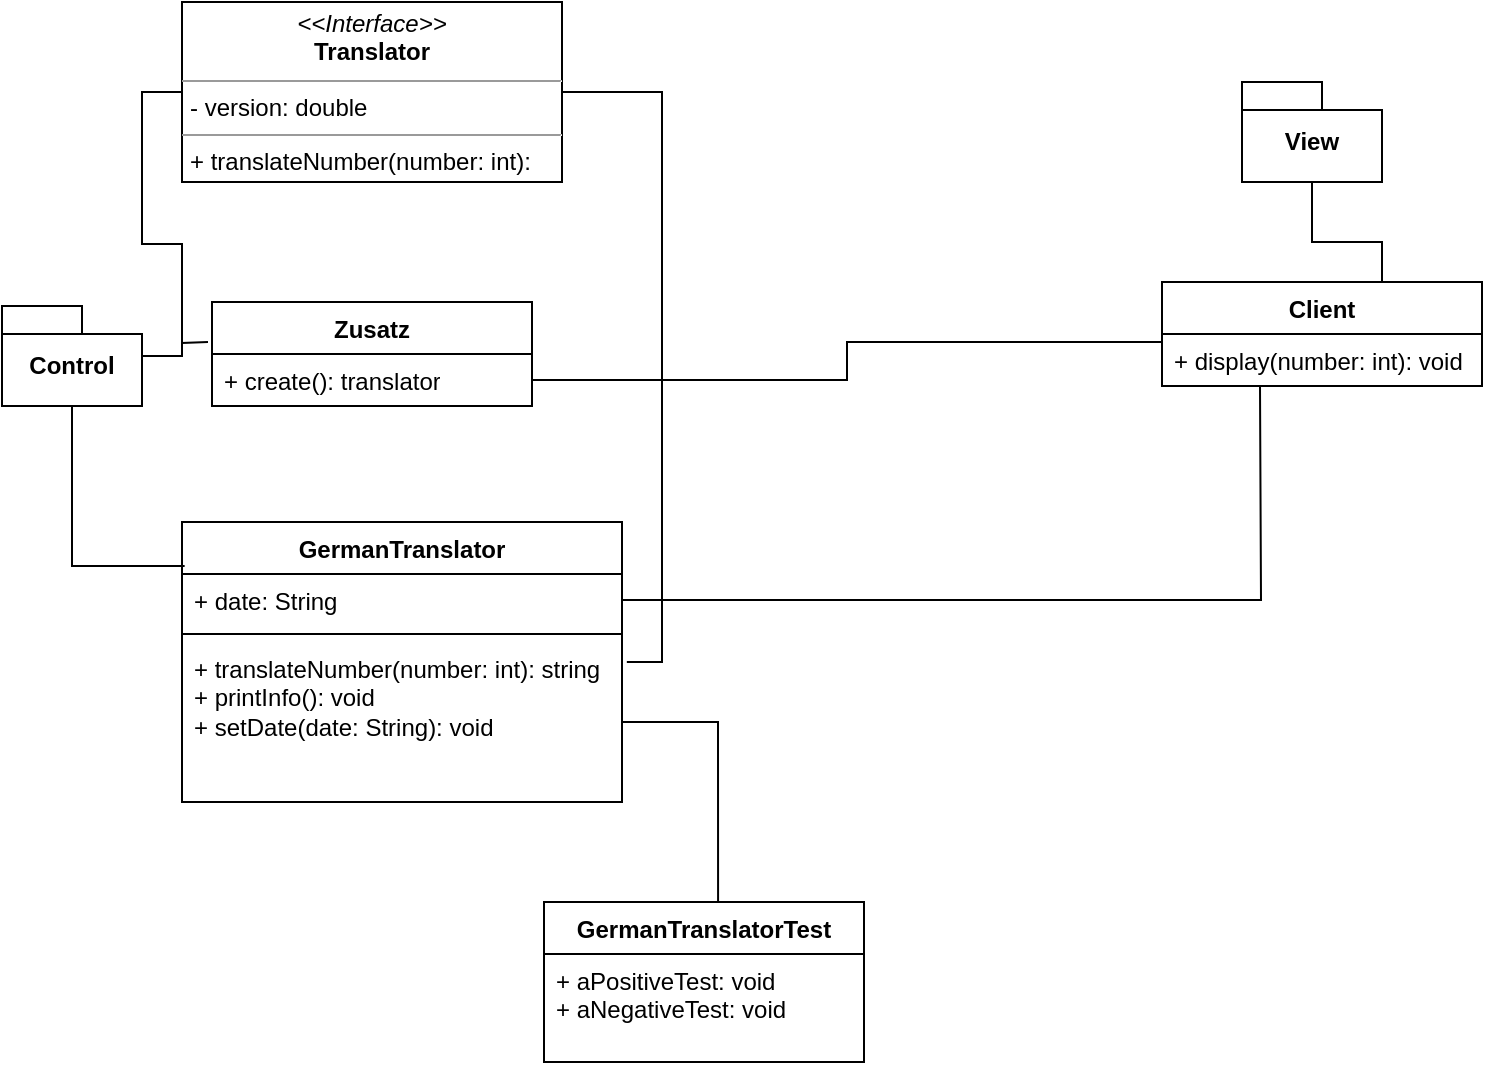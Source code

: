 <mxfile version="22.0.4" type="github">
  <diagram name="Seite-1" id="5V9SH9c3NSWFQfInE6C_">
    <mxGraphModel dx="871" dy="566" grid="1" gridSize="10" guides="1" tooltips="1" connect="1" arrows="1" fold="1" page="1" pageScale="1" pageWidth="827" pageHeight="1169" math="0" shadow="0">
      <root>
        <mxCell id="0" />
        <mxCell id="1" parent="0" />
        <mxCell id="T4spZ1vWAG2XRsaIptAK-25" style="edgeStyle=orthogonalEdgeStyle;rounded=0;orthogonalLoop=1;jettySize=auto;html=1;entryX=1.011;entryY=0.125;entryDx=0;entryDy=0;entryPerimeter=0;endArrow=none;endFill=0;" edge="1" parent="1" source="U-u-RXDK0CMt0D9OdLan-10" target="T4spZ1vWAG2XRsaIptAK-4">
          <mxGeometry relative="1" as="geometry">
            <mxPoint x="320" y="380" as="targetPoint" />
            <Array as="points">
              <mxPoint x="340" y="95" />
              <mxPoint x="340" y="380" />
            </Array>
          </mxGeometry>
        </mxCell>
        <mxCell id="U-u-RXDK0CMt0D9OdLan-10" value="&lt;p style=&quot;margin:0px;margin-top:4px;text-align:center;&quot;&gt;&lt;i&gt;&amp;lt;&amp;lt;Interface&amp;gt;&amp;gt;&lt;/i&gt;&lt;br&gt;&lt;b&gt;Translator&lt;/b&gt;&lt;/p&gt;&lt;hr size=&quot;1&quot;&gt;&lt;p style=&quot;margin:0px;margin-left:4px;&quot;&gt;- version: double&lt;br&gt;&lt;/p&gt;&lt;hr size=&quot;1&quot;&gt;&lt;p style=&quot;margin:0px;margin-left:4px;&quot;&gt;+&amp;nbsp;translateNumber(number: int): String&lt;/p&gt;" style="verticalAlign=top;align=left;overflow=fill;fontSize=12;fontFamily=Helvetica;html=1;whiteSpace=wrap;" parent="1" vertex="1">
          <mxGeometry x="100" y="50" width="190" height="90" as="geometry" />
        </mxCell>
        <mxCell id="T4spZ1vWAG2XRsaIptAK-1" value="GermanTranslator" style="swimlane;fontStyle=1;align=center;verticalAlign=top;childLayout=stackLayout;horizontal=1;startSize=26;horizontalStack=0;resizeParent=1;resizeParentMax=0;resizeLast=0;collapsible=1;marginBottom=0;whiteSpace=wrap;html=1;" vertex="1" parent="1">
          <mxGeometry x="100" y="310" width="220" height="140" as="geometry" />
        </mxCell>
        <mxCell id="T4spZ1vWAG2XRsaIptAK-2" value="+ date: String" style="text;strokeColor=none;fillColor=none;align=left;verticalAlign=top;spacingLeft=4;spacingRight=4;overflow=hidden;rotatable=0;points=[[0,0.5],[1,0.5]];portConstraint=eastwest;whiteSpace=wrap;html=1;" vertex="1" parent="T4spZ1vWAG2XRsaIptAK-1">
          <mxGeometry y="26" width="220" height="26" as="geometry" />
        </mxCell>
        <mxCell id="T4spZ1vWAG2XRsaIptAK-3" value="" style="line;strokeWidth=1;fillColor=none;align=left;verticalAlign=middle;spacingTop=-1;spacingLeft=3;spacingRight=3;rotatable=0;labelPosition=right;points=[];portConstraint=eastwest;strokeColor=inherit;" vertex="1" parent="T4spZ1vWAG2XRsaIptAK-1">
          <mxGeometry y="52" width="220" height="8" as="geometry" />
        </mxCell>
        <mxCell id="T4spZ1vWAG2XRsaIptAK-4" value="+&amp;nbsp;translateNumber(number: int): string&lt;br&gt;+&amp;nbsp;printInfo(): void&lt;br&gt;+ setDate(date: String): void" style="text;strokeColor=none;fillColor=none;align=left;verticalAlign=top;spacingLeft=4;spacingRight=4;overflow=hidden;rotatable=0;points=[[0,0.5],[1,0.5]];portConstraint=eastwest;whiteSpace=wrap;html=1;" vertex="1" parent="T4spZ1vWAG2XRsaIptAK-1">
          <mxGeometry y="60" width="220" height="80" as="geometry" />
        </mxCell>
        <mxCell id="T4spZ1vWAG2XRsaIptAK-5" value="Zusatz" style="swimlane;fontStyle=1;align=center;verticalAlign=top;childLayout=stackLayout;horizontal=1;startSize=26;horizontalStack=0;resizeParent=1;resizeParentMax=0;resizeLast=0;collapsible=1;marginBottom=0;whiteSpace=wrap;html=1;" vertex="1" parent="1">
          <mxGeometry x="115" y="200" width="160" height="52" as="geometry" />
        </mxCell>
        <mxCell id="T4spZ1vWAG2XRsaIptAK-8" value="+ create(): translator" style="text;strokeColor=none;fillColor=none;align=left;verticalAlign=top;spacingLeft=4;spacingRight=4;overflow=hidden;rotatable=0;points=[[0,0.5],[1,0.5]];portConstraint=eastwest;whiteSpace=wrap;html=1;" vertex="1" parent="T4spZ1vWAG2XRsaIptAK-5">
          <mxGeometry y="26" width="160" height="26" as="geometry" />
        </mxCell>
        <mxCell id="T4spZ1vWAG2XRsaIptAK-9" value="Client" style="swimlane;fontStyle=1;align=center;verticalAlign=top;childLayout=stackLayout;horizontal=1;startSize=26;horizontalStack=0;resizeParent=1;resizeParentMax=0;resizeLast=0;collapsible=1;marginBottom=0;whiteSpace=wrap;html=1;" vertex="1" parent="1">
          <mxGeometry x="590" y="190" width="160" height="52" as="geometry" />
        </mxCell>
        <mxCell id="T4spZ1vWAG2XRsaIptAK-12" value="+ display(number: int): void" style="text;strokeColor=none;fillColor=none;align=left;verticalAlign=top;spacingLeft=4;spacingRight=4;overflow=hidden;rotatable=0;points=[[0,0.5],[1,0.5]];portConstraint=eastwest;whiteSpace=wrap;html=1;" vertex="1" parent="T4spZ1vWAG2XRsaIptAK-9">
          <mxGeometry y="26" width="160" height="26" as="geometry" />
        </mxCell>
        <mxCell id="T4spZ1vWAG2XRsaIptAK-16" value="" style="edgeStyle=orthogonalEdgeStyle;rounded=0;orthogonalLoop=1;jettySize=auto;html=1;endArrow=none;endFill=0;" edge="1" parent="1" source="T4spZ1vWAG2XRsaIptAK-13">
          <mxGeometry relative="1" as="geometry">
            <mxPoint x="113" y="220" as="targetPoint" />
          </mxGeometry>
        </mxCell>
        <mxCell id="T4spZ1vWAG2XRsaIptAK-18" value="" style="edgeStyle=orthogonalEdgeStyle;rounded=0;orthogonalLoop=1;jettySize=auto;html=1;entryX=0;entryY=0.5;entryDx=0;entryDy=0;endArrow=none;endFill=0;" edge="1" parent="1" source="T4spZ1vWAG2XRsaIptAK-13" target="U-u-RXDK0CMt0D9OdLan-10">
          <mxGeometry relative="1" as="geometry">
            <mxPoint x="90" y="90" as="targetPoint" />
          </mxGeometry>
        </mxCell>
        <mxCell id="T4spZ1vWAG2XRsaIptAK-20" value="" style="edgeStyle=orthogonalEdgeStyle;rounded=0;orthogonalLoop=1;jettySize=auto;html=1;entryX=0.006;entryY=-0.154;entryDx=0;entryDy=0;entryPerimeter=0;endArrow=none;endFill=0;" edge="1" parent="1" source="T4spZ1vWAG2XRsaIptAK-13" target="T4spZ1vWAG2XRsaIptAK-2">
          <mxGeometry relative="1" as="geometry">
            <mxPoint x="45" y="327" as="targetPoint" />
          </mxGeometry>
        </mxCell>
        <mxCell id="T4spZ1vWAG2XRsaIptAK-13" value="Control" style="shape=folder;fontStyle=1;spacingTop=10;tabWidth=40;tabHeight=14;tabPosition=left;html=1;whiteSpace=wrap;" vertex="1" parent="1">
          <mxGeometry x="10" y="202" width="70" height="50" as="geometry" />
        </mxCell>
        <mxCell id="T4spZ1vWAG2XRsaIptAK-15" value="" style="edgeStyle=orthogonalEdgeStyle;rounded=0;orthogonalLoop=1;jettySize=auto;html=1;endArrow=none;endFill=0;" edge="1" parent="1" source="T4spZ1vWAG2XRsaIptAK-14">
          <mxGeometry relative="1" as="geometry">
            <mxPoint x="663" y="190" as="targetPoint" />
            <Array as="points">
              <mxPoint x="665" y="170" />
              <mxPoint x="700" y="170" />
              <mxPoint x="700" y="190" />
            </Array>
          </mxGeometry>
        </mxCell>
        <mxCell id="T4spZ1vWAG2XRsaIptAK-14" value="View" style="shape=folder;fontStyle=1;spacingTop=10;tabWidth=40;tabHeight=14;tabPosition=left;html=1;whiteSpace=wrap;" vertex="1" parent="1">
          <mxGeometry x="630" y="90" width="70" height="50" as="geometry" />
        </mxCell>
        <mxCell id="T4spZ1vWAG2XRsaIptAK-24" style="edgeStyle=orthogonalEdgeStyle;rounded=0;orthogonalLoop=1;jettySize=auto;html=1;exitX=1;exitY=0.5;exitDx=0;exitDy=0;entryX=0;entryY=0.154;entryDx=0;entryDy=0;entryPerimeter=0;endArrow=none;endFill=0;" edge="1" parent="1" source="T4spZ1vWAG2XRsaIptAK-8" target="T4spZ1vWAG2XRsaIptAK-12">
          <mxGeometry relative="1" as="geometry" />
        </mxCell>
        <mxCell id="T4spZ1vWAG2XRsaIptAK-26" style="edgeStyle=orthogonalEdgeStyle;rounded=0;orthogonalLoop=1;jettySize=auto;html=1;endArrow=none;endFill=0;" edge="1" parent="1" source="T4spZ1vWAG2XRsaIptAK-2">
          <mxGeometry relative="1" as="geometry">
            <mxPoint x="639" y="242" as="targetPoint" />
          </mxGeometry>
        </mxCell>
        <mxCell id="T4spZ1vWAG2XRsaIptAK-30" value="GermanTranslatorTest" style="swimlane;fontStyle=1;align=center;verticalAlign=top;childLayout=stackLayout;horizontal=1;startSize=26;horizontalStack=0;resizeParent=1;resizeParentMax=0;resizeLast=0;collapsible=1;marginBottom=0;whiteSpace=wrap;html=1;" vertex="1" parent="1">
          <mxGeometry x="281" y="500" width="160" height="80" as="geometry" />
        </mxCell>
        <mxCell id="T4spZ1vWAG2XRsaIptAK-33" value="+&amp;nbsp;aPositiveTest: void&lt;br&gt;+&amp;nbsp;aNegativeTest: void" style="text;strokeColor=none;fillColor=none;align=left;verticalAlign=top;spacingLeft=4;spacingRight=4;overflow=hidden;rotatable=0;points=[[0,0.5],[1,0.5]];portConstraint=eastwest;whiteSpace=wrap;html=1;" vertex="1" parent="T4spZ1vWAG2XRsaIptAK-30">
          <mxGeometry y="26" width="160" height="54" as="geometry" />
        </mxCell>
        <mxCell id="T4spZ1vWAG2XRsaIptAK-34" style="edgeStyle=orthogonalEdgeStyle;rounded=0;orthogonalLoop=1;jettySize=auto;html=1;entryX=0.544;entryY=0;entryDx=0;entryDy=0;entryPerimeter=0;endArrow=none;endFill=0;" edge="1" parent="1" source="T4spZ1vWAG2XRsaIptAK-4" target="T4spZ1vWAG2XRsaIptAK-30">
          <mxGeometry relative="1" as="geometry" />
        </mxCell>
      </root>
    </mxGraphModel>
  </diagram>
</mxfile>
